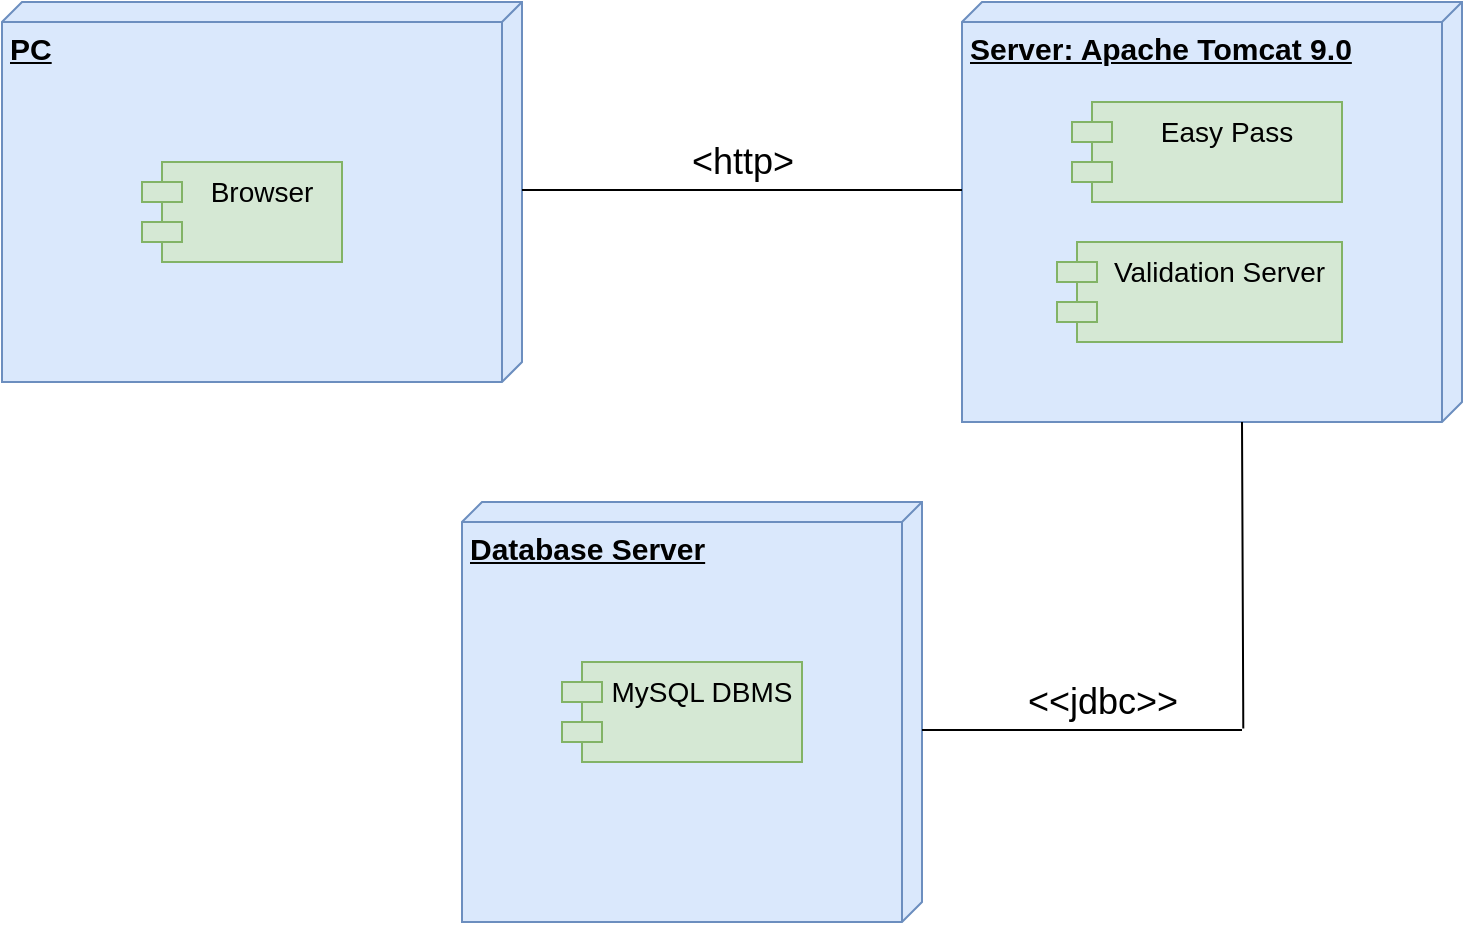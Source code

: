 <mxfile version="15.8.8" type="device"><diagram id="CfA1eUQs4gehv916nAM7" name="Pagina-1"><mxGraphModel dx="1038" dy="585" grid="1" gridSize="10" guides="1" tooltips="1" connect="1" arrows="1" fold="1" page="1" pageScale="1" pageWidth="827" pageHeight="1169" math="0" shadow="0"><root><mxCell id="0"/><mxCell id="1" parent="0"/><mxCell id="4u_q_P0ngg-7OoZB01oe-2" value="&lt;font style=&quot;font-size: 15px&quot;&gt;&lt;b&gt;Database Server&lt;/b&gt;&lt;/font&gt;" style="verticalAlign=top;align=left;spacingTop=8;spacingLeft=2;spacingRight=12;shape=cube;size=10;direction=south;fontStyle=4;html=1;fillColor=#dae8fc;strokeColor=#6c8ebf;" parent="1" vertex="1"><mxGeometry x="280" y="330" width="230" height="210" as="geometry"/></mxCell><mxCell id="4u_q_P0ngg-7OoZB01oe-3" value="&lt;font style=&quot;font-size: 15px&quot;&gt;&lt;b&gt;Server: Apache Tomcat 9.0&lt;/b&gt;&lt;/font&gt;" style="verticalAlign=top;align=left;spacingTop=8;spacingLeft=2;spacingRight=12;shape=cube;size=10;direction=south;fontStyle=4;html=1;fillColor=#dae8fc;strokeColor=#6c8ebf;" parent="1" vertex="1"><mxGeometry x="530" y="80" width="250" height="210" as="geometry"/></mxCell><mxCell id="4u_q_P0ngg-7OoZB01oe-4" value="&lt;b&gt;&lt;font style=&quot;font-size: 15px&quot;&gt;PC&lt;/font&gt;&lt;/b&gt;" style="verticalAlign=top;align=left;spacingTop=8;spacingLeft=2;spacingRight=12;shape=cube;size=10;direction=south;fontStyle=4;html=1;fillColor=#dae8fc;strokeColor=#6c8ebf;" parent="1" vertex="1"><mxGeometry x="50" y="80" width="260" height="190" as="geometry"/></mxCell><mxCell id="4u_q_P0ngg-7OoZB01oe-5" value="Easy Pass" style="shape=module;align=left;spacingLeft=20;align=center;verticalAlign=top;fontSize=14;fillColor=#d5e8d4;strokeColor=#82b366;" parent="1" vertex="1"><mxGeometry x="585" y="130" width="135" height="50" as="geometry"/></mxCell><mxCell id="4u_q_P0ngg-7OoZB01oe-6" value="Browser" style="shape=module;align=left;spacingLeft=20;align=center;verticalAlign=top;fillColor=#d5e8d4;strokeColor=#82b366;fontSize=14;" parent="1" vertex="1"><mxGeometry x="120" y="160" width="100" height="50" as="geometry"/></mxCell><mxCell id="4u_q_P0ngg-7OoZB01oe-7" value="MySQL DBMS" style="shape=module;align=left;spacingLeft=20;align=center;verticalAlign=top;fontSize=14;fillColor=#d5e8d4;strokeColor=#82b366;" parent="1" vertex="1"><mxGeometry x="330" y="410" width="120" height="50" as="geometry"/></mxCell><mxCell id="4u_q_P0ngg-7OoZB01oe-8" value="Validation Server" style="shape=module;align=left;spacingLeft=20;align=center;verticalAlign=top;fontSize=14;fillColor=#d5e8d4;strokeColor=#82b366;" parent="1" vertex="1"><mxGeometry x="577.5" y="200" width="142.5" height="50" as="geometry"/></mxCell><mxCell id="4u_q_P0ngg-7OoZB01oe-11" value="" style="line;strokeWidth=1;fillColor=none;align=left;verticalAlign=middle;spacingTop=-1;spacingLeft=3;spacingRight=3;rotatable=0;labelPosition=right;points=[];portConstraint=eastwest;" parent="1" vertex="1"><mxGeometry x="310" y="170" width="220" height="8" as="geometry"/></mxCell><mxCell id="4u_q_P0ngg-7OoZB01oe-12" value="" style="line;strokeWidth=1;fillColor=none;align=left;verticalAlign=middle;spacingTop=-1;spacingLeft=3;spacingRight=3;rotatable=0;labelPosition=right;points=[];portConstraint=eastwest;" parent="1" vertex="1"><mxGeometry x="510" y="440" width="160" height="8" as="geometry"/></mxCell><mxCell id="4u_q_P0ngg-7OoZB01oe-16" value="" style="endArrow=none;html=1;rounded=0;edgeStyle=orthogonalEdgeStyle;exitX=1.004;exitY=0.4;exitDx=0;exitDy=0;exitPerimeter=0;" parent="1" source="4u_q_P0ngg-7OoZB01oe-12" edge="1"><mxGeometry width="50" height="50" relative="1" as="geometry"><mxPoint x="670" y="400" as="sourcePoint"/><mxPoint x="670" y="290" as="targetPoint"/><Array as="points"><mxPoint x="671" y="430"/><mxPoint x="670" y="430"/></Array></mxGeometry></mxCell><mxCell id="4u_q_P0ngg-7OoZB01oe-17" value="&lt;font style=&quot;font-size: 18px&quot;&gt;&amp;lt;&amp;lt;jdbc&amp;gt;&amp;gt;&lt;/font&gt;" style="text;html=1;align=center;verticalAlign=middle;resizable=0;points=[];autosize=1;strokeColor=none;fillColor=none;" parent="1" vertex="1"><mxGeometry x="555" y="420" width="90" height="20" as="geometry"/></mxCell><mxCell id="4u_q_P0ngg-7OoZB01oe-18" value="&lt;font style=&quot;font-size: 18px&quot;&gt;&amp;lt;http&amp;gt;&lt;/font&gt;" style="text;html=1;align=center;verticalAlign=middle;resizable=0;points=[];autosize=1;strokeColor=none;fillColor=none;" parent="1" vertex="1"><mxGeometry x="385" y="150" width="70" height="20" as="geometry"/></mxCell></root></mxGraphModel></diagram></mxfile>